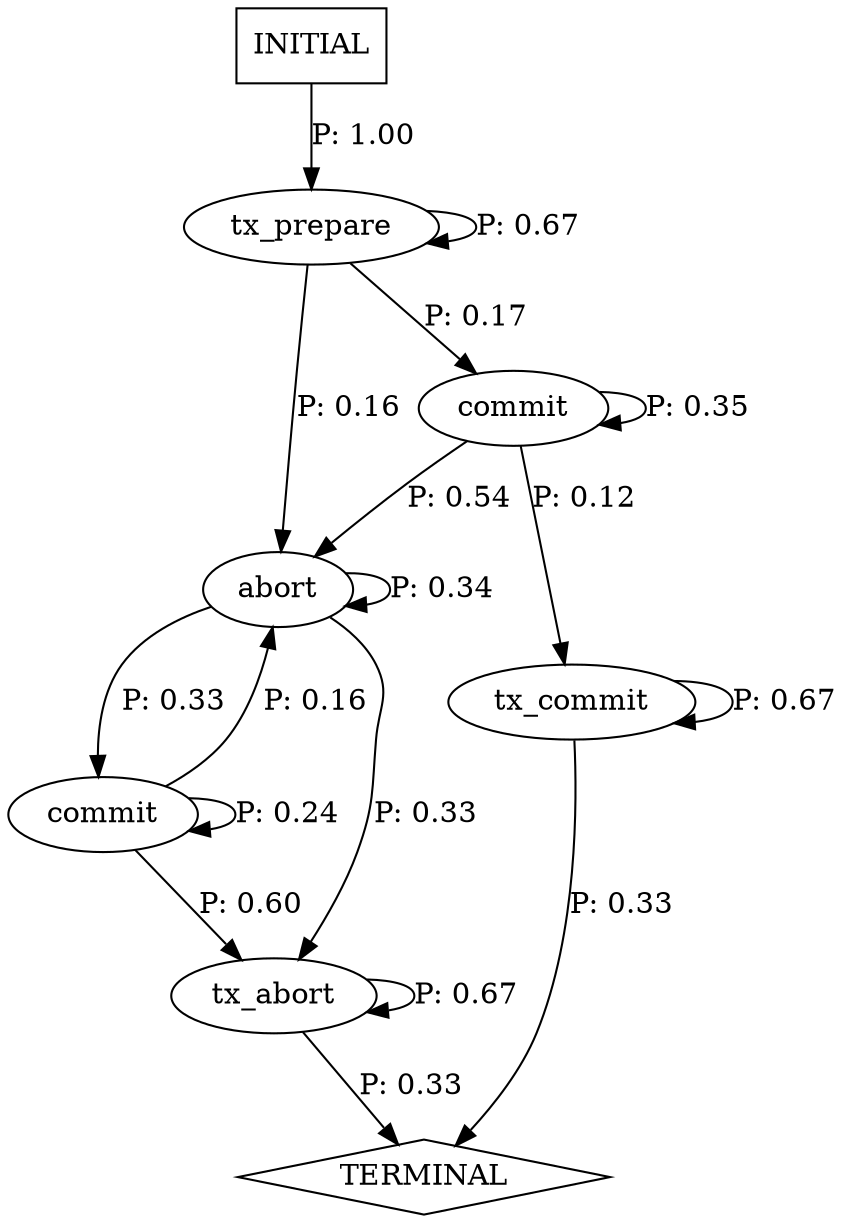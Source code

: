 digraph G {
  0 [label="abort"];
  1 [label="commit"];
  2 [label="commit"];
  3 [label="tx_abort"];
  4 [label="tx_commit"];
  5 [label="tx_prepare"];
  6 [label="TERMINAL",shape=diamond];
  7 [label="INITIAL",shape=box];
0->0 [label="P: 0.34"];
0->1 [label="P: 0.33"];
0->3 [label="P: 0.33"];
1->0 [label="P: 0.16"];
1->1 [label="P: 0.24"];
1->3 [label="P: 0.60"];
2->0 [label="P: 0.54"];
2->2 [label="P: 0.35"];
2->4 [label="P: 0.12"];
3->3 [label="P: 0.67"];
3->6 [label="P: 0.33"];
4->4 [label="P: 0.67"];
4->6 [label="P: 0.33"];
5->0 [label="P: 0.16"];
5->2 [label="P: 0.17"];
5->5 [label="P: 0.67"];
7->5 [label="P: 1.00"];
}
